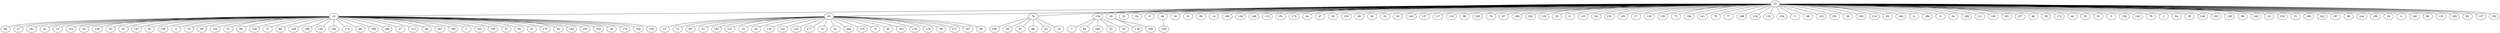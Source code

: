 graph {
  22 -- 16;
  22 -- 93;
  22 -- 76;
  22 -- 158;
  22 -- 29;
  22 -- 32;
  22 -- 34;
  22 -- 6;
  22 -- 48;
  22 -- 50;
  22 -- 91;
  22 -- 69;
  22 -- 14;
  22 -- 168;
  22 -- 129;
  22 -- 148;
  22 -- 113;
  22 -- 151;
  22 -- 173;
  22 -- 44;
  22 -- 47;
  22 -- 30;
  22 -- 150;
  22 -- 90;
  22 -- 62;
  22 -- 23;
  22 -- 83;
  22 -- 143;
  22 -- 127;
  22 -- 117;
  22 -- 110;
  22 -- 58;
  22 -- 165;
  22 -- 78;
  22 -- 97;
  22 -- 169;
  22 -- 182;
  22 -- 118;
  22 -- 25;
  22 -- 11;
  22 -- 125;
  22 -- 64;
  22 -- 122;
  22 -- 105;
  22 -- 17;
  22 -- 126;
  22 -- 139;
  22 -- 73;
  22 -- 194;
  22 -- 141;
  22 -- 75;
  22 -- 77;
  22 -- 198;
  22 -- 119;
  22 -- 132;
  22 -- 134;
  22 -- 5;
  22 -- 68;
  22 -- 123;
  22 -- 191;
  22 -- 59;
  22 -- 193;
  22 -- 114;
  22 -- 63;
  22 -- 184;
  22 -- 4;
  22 -- 186;
  22 -- 8;
  22 -- 54;
  22 -- 188;
  22 -- 111;
  22 -- 100;
  22 -- 181;
  22 -- 157;
  22 -- 49;
  22 -- 38;
  22 -- 172;
  22 -- 40;
  22 -- 53;
  22 -- 33;
  22 -- 3;
  22 -- 156;
  22 -- 145;
  22 -- 79;
  22 -- 1;
  22 -- 94;
  22 -- 28;
  22 -- 149;
  22 -- 162;
  22 -- 138;
  22 -- 98;
  22 -- 140;
  22 -- 10;
  22 -- 153;
  22 -- 21;
  22 -- 195;
  22 -- 142;
  22 -- 197;
  22 -- 89;
  22 -- 144;
  22 -- 199;
  22 -- 19;
  22 -- 0;
  22 -- 146;
  22 -- 80;
  22 -- 135;
  22 -- 190;
  22 -- 82;
  22 -- 137;
  22 -- 192;
  16 -- 88;
  16 -- 27;
  16 -- 161;
  16 -- 42;
  16 -- 12;
  16 -- 152;
  16 -- 20;
  16 -- 154;
  16 -- 35;
  16 -- 92;
  16 -- 147;
  16 -- 81;
  16 -- 136;
  16 -- 9;
  16 -- 74;
  16 -- 65;
  16 -- 133;
  16 -- 67;
  16 -- 56;
  16 -- 124;
  16 -- 71;
  16 -- 60;
  16 -- 128;
  16 -- 196;
  16 -- 130;
  16 -- 185;
  16 -- 174;
  16 -- 66;
  16 -- 108;
  16 -- 189;
  16 -- 57;
  16 -- 112;
  16 -- 46;
  16 -- 167;
  16 -- 180;
  16 -- 2;
  16 -- 101;
  16 -- 103;
  16 -- 37;
  16 -- 39;
  16 -- 41;
  16 -- 175;
  16 -- 43;
  16 -- 164;
  16 -- 155;
  16 -- 102;
  16 -- 36;
  16 -- 170;
  16 -- 104;
  16 -- 159;
  93 -- 13;
  93 -- 72;
  93 -- 85;
  93 -- 51;
  93 -- 187;
  93 -- 121;
  93 -- 15;
  93 -- 24;
  93 -- 116;
  93 -- 131;
  93 -- 120;
  93 -- 177;
  93 -- 31;
  93 -- 61;
  93 -- 166;
  93 -- 115;
  93 -- 70;
  93 -- 95;
  93 -- 163;
  93 -- 176;
  93 -- 178;
  93 -- 99;
  93 -- 171;
  93 -- 107;
  93 -- 96;
  76 -- 106;
  76 -- 26;
  76 -- 87;
  76 -- 86;
  76 -- 45;
  76 -- 18;
  158 -- 7;
  158 -- 84;
  158 -- 183;
  158 -- 55;
  158 -- 52;
  29 -- 179;
  29 -- 160;
  48 -- 109;
}
